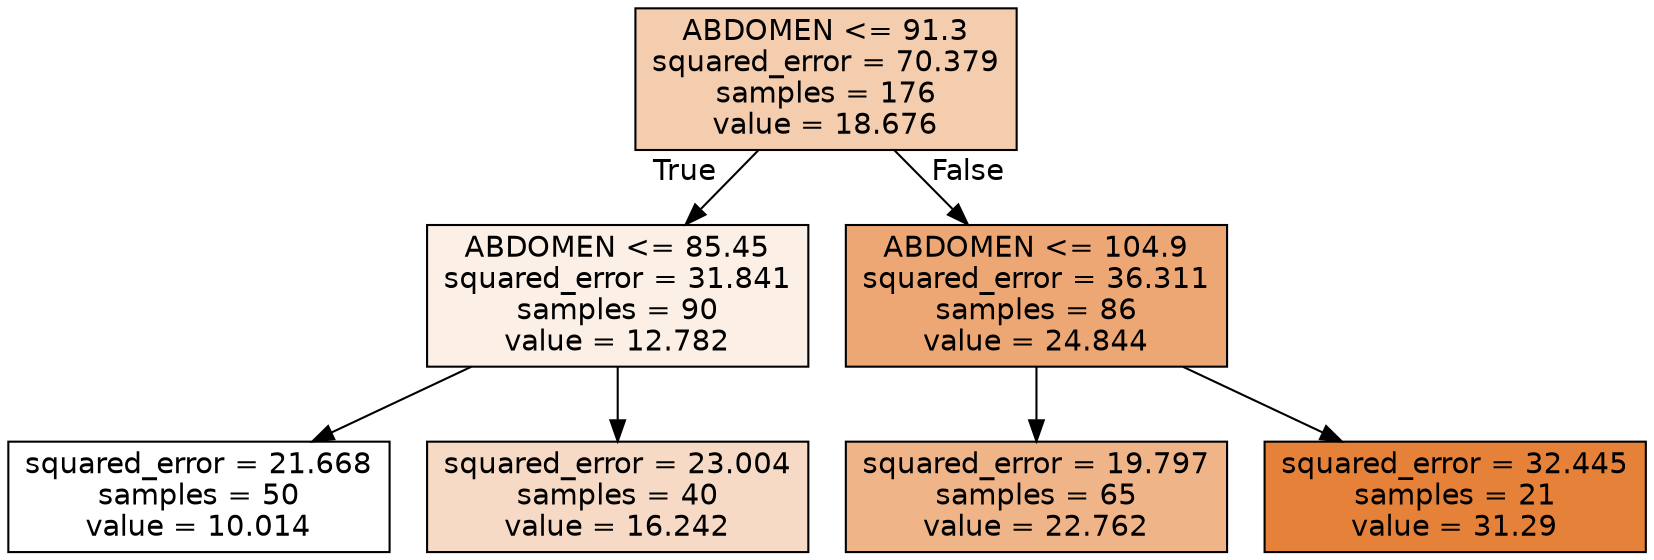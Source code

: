 digraph Tree {
node [shape=box, style="filled", color="black", fontname="helvetica"] ;
edge [fontname="helvetica"] ;
0 [label="ABDOMEN <= 91.3\nsquared_error = 70.379\nsamples = 176\nvalue = 18.676", fillcolor="#f4ccae"] ;
1 [label="ABDOMEN <= 85.45\nsquared_error = 31.841\nsamples = 90\nvalue = 12.782", fillcolor="#fcefe5"] ;
0 -> 1 [labeldistance=2.5, labelangle=45, headlabel="True"] ;
2 [label="squared_error = 21.668\nsamples = 50\nvalue = 10.014", fillcolor="#ffffff"] ;
1 -> 2 ;
3 [label="squared_error = 23.004\nsamples = 40\nvalue = 16.242", fillcolor="#f7dac5"] ;
1 -> 3 ;
4 [label="ABDOMEN <= 104.9\nsquared_error = 36.311\nsamples = 86\nvalue = 24.844", fillcolor="#eda775"] ;
0 -> 4 [labeldistance=2.5, labelangle=-45, headlabel="False"] ;
5 [label="squared_error = 19.797\nsamples = 65\nvalue = 22.762", fillcolor="#efb488"] ;
4 -> 5 ;
6 [label="squared_error = 32.445\nsamples = 21\nvalue = 31.29", fillcolor="#e58139"] ;
4 -> 6 ;
}